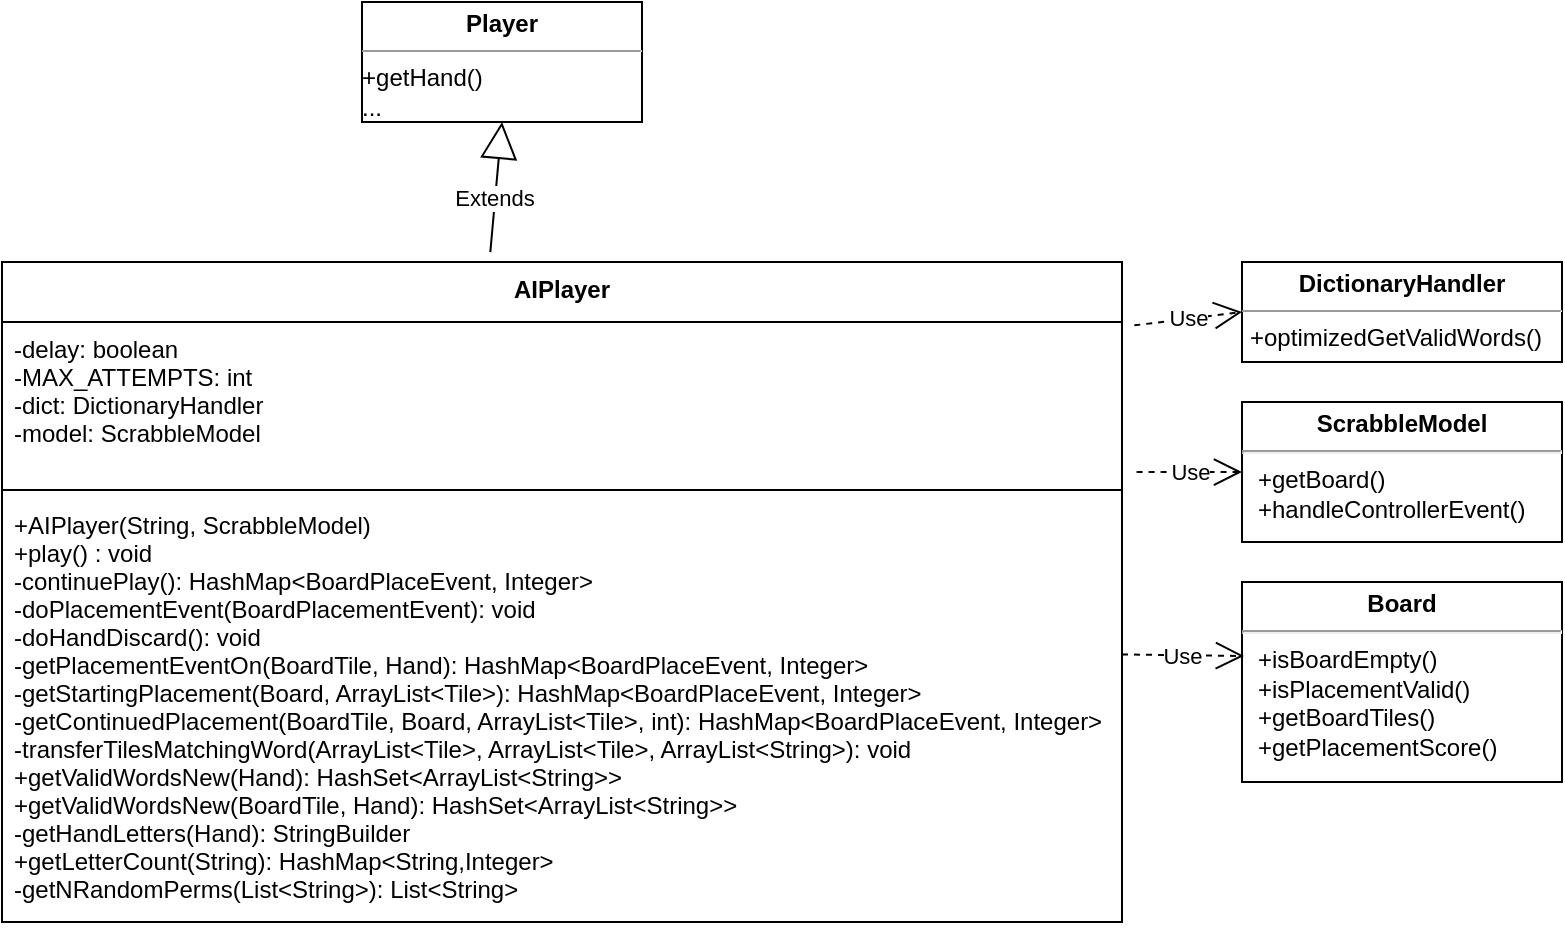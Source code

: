 <mxfile version="15.5.4" type="embed"><diagram id="b9HJDHtrkvyeXEelahXw" name="Page-1"><mxGraphModel dx="1029" dy="1696" grid="1" gridSize="10" guides="1" tooltips="1" connect="1" arrows="1" fold="1" page="1" pageScale="1" pageWidth="850" pageHeight="1100" math="0" shadow="0"><root><mxCell id="0"/><mxCell id="1" parent="0"/><mxCell id="2" value="AIPlayer" style="swimlane;fontStyle=1;align=center;verticalAlign=top;childLayout=stackLayout;horizontal=1;startSize=30;horizontalStack=0;resizeParent=1;resizeParentMax=0;resizeLast=0;collapsible=1;marginBottom=0;" parent="1" vertex="1"><mxGeometry x="70" y="-870" width="560" height="330" as="geometry"/></mxCell><mxCell id="3" value="-delay: boolean&#10;-MAX_ATTEMPTS: int&#10;-dict: DictionaryHandler&#10;-model: ScrabbleModel" style="text;strokeColor=none;fillColor=none;align=left;verticalAlign=top;spacingLeft=4;spacingRight=4;overflow=hidden;rotatable=0;points=[[0,0.5],[1,0.5]];portConstraint=eastwest;" parent="2" vertex="1"><mxGeometry y="30" width="560" height="80" as="geometry"/></mxCell><mxCell id="4" value="" style="line;strokeWidth=1;fillColor=none;align=left;verticalAlign=middle;spacingTop=-1;spacingLeft=3;spacingRight=3;rotatable=0;labelPosition=right;points=[];portConstraint=eastwest;" parent="2" vertex="1"><mxGeometry y="110" width="560" height="8" as="geometry"/></mxCell><mxCell id="5" value="+AIPlayer(String, ScrabbleModel)&#10;+play() : void&#10;-continuePlay(): HashMap&lt;BoardPlaceEvent, Integer&gt;&#10;-doPlacementEvent(BoardPlacementEvent): void&#10;-doHandDiscard(): void&#10;-getPlacementEventOn(BoardTile, Hand): HashMap&lt;BoardPlaceEvent, Integer&gt;&#10;-getStartingPlacement(Board, ArrayList&lt;Tile&gt;): HashMap&lt;BoardPlaceEvent, Integer&gt;&#10;-getContinuedPlacement(BoardTile, Board, ArrayList&lt;Tile&gt;, int): HashMap&lt;BoardPlaceEvent, Integer&gt;&#10;-transferTilesMatchingWord(ArrayList&lt;Tile&gt;, ArrayList&lt;Tile&gt;, ArrayList&lt;String&gt;): void&#10;+getValidWordsNew(Hand): HashSet&lt;ArrayList&lt;String&gt;&gt;&#10;+getValidWordsNew(BoardTile, Hand): HashSet&lt;ArrayList&lt;String&gt;&gt;&#10;-getHandLetters(Hand): StringBuilder&#10;+getLetterCount(String): HashMap&lt;String,Integer&gt;&#10;-getNRandomPerms(List&lt;String&gt;): List&lt;String&gt;" style="text;strokeColor=none;fillColor=none;align=left;verticalAlign=top;spacingLeft=4;spacingRight=4;overflow=hidden;rotatable=0;points=[[0,0.5],[1,0.5]];portConstraint=eastwest;" parent="2" vertex="1"><mxGeometry y="118" width="560" height="212" as="geometry"/></mxCell><mxCell id="18" value="Extends" style="endArrow=block;endSize=16;endFill=0;html=1;rounded=0;entryX=0.5;entryY=1;entryDx=0;entryDy=0;exitX=0.436;exitY=-0.015;exitDx=0;exitDy=0;exitPerimeter=0;" parent="1" source="2" target="33" edge="1"><mxGeometry x="-0.166" y="1" width="160" relative="1" as="geometry"><mxPoint x="670" y="-760" as="sourcePoint"/><mxPoint x="770" y="-750" as="targetPoint"/><mxPoint as="offset"/></mxGeometry></mxCell><mxCell id="21" value="Use" style="endArrow=open;endSize=12;dashed=1;html=1;rounded=0;exitX=1.011;exitY=0.096;exitDx=0;exitDy=0;exitPerimeter=0;entryX=0;entryY=0.5;entryDx=0;entryDy=0;" parent="1" source="2" target="34" edge="1"><mxGeometry width="160" relative="1" as="geometry"><mxPoint x="500" y="-580" as="sourcePoint"/><mxPoint x="460" y="-450" as="targetPoint"/></mxGeometry></mxCell><mxCell id="33" value="&lt;p style=&quot;margin: 0px ; margin-top: 4px ; text-align: center&quot;&gt;&lt;b&gt;Player&lt;/b&gt;&lt;/p&gt;&lt;hr size=&quot;1&quot;&gt;+&lt;span&gt;getHand()&lt;br&gt;...&lt;br&gt;&lt;/span&gt;" style="verticalAlign=top;align=left;overflow=fill;fontSize=12;fontFamily=Helvetica;html=1;" parent="1" vertex="1"><mxGeometry x="250" y="-1000" width="140" height="60" as="geometry"/></mxCell><mxCell id="34" value="&lt;p style=&quot;margin: 0px ; margin-top: 4px ; text-align: center&quot;&gt;&lt;b&gt;DictionaryHandler&lt;/b&gt;&lt;/p&gt;&lt;hr size=&quot;1&quot;&gt;&lt;p style=&quot;margin: 0px ; margin-left: 4px&quot;&gt;+optimizedGetValidWords()&lt;/p&gt;" style="verticalAlign=top;align=left;overflow=fill;fontSize=12;fontFamily=Helvetica;html=1;" parent="1" vertex="1"><mxGeometry x="690" y="-870" width="160" height="50" as="geometry"/></mxCell><mxCell id="40" value="&lt;p style=&quot;margin: 4px 0px 0px ; text-align: center&quot;&gt;&lt;b&gt;ScrabbleModel&lt;/b&gt;&lt;/p&gt;&lt;hr&gt;&lt;p style=&quot;margin: 0px ; margin-left: 8px&quot;&gt;+getBoard()&lt;/p&gt;&lt;p style=&quot;margin: 0px ; margin-left: 8px&quot;&gt;+handleControllerEvent()&lt;/p&gt;" style="verticalAlign=top;align=left;overflow=fill;fontSize=12;fontFamily=Helvetica;html=1;" parent="1" vertex="1"><mxGeometry x="690" y="-800" width="160" height="70" as="geometry"/></mxCell><mxCell id="31" value="Use" style="endArrow=open;endSize=12;dashed=1;html=1;rounded=0;entryX=0;entryY=0.5;entryDx=0;entryDy=0;exitX=1.013;exitY=0.938;exitDx=0;exitDy=0;exitPerimeter=0;" parent="1" source="3" target="40" edge="1"><mxGeometry width="160" relative="1" as="geometry"><mxPoint x="610" y="-742" as="sourcePoint"/><mxPoint x="430" y="-752" as="targetPoint"/></mxGeometry></mxCell><mxCell id="42" value="&lt;p style=&quot;margin: 4px 0px 0px ; text-align: center&quot;&gt;&lt;b&gt;Board&lt;/b&gt;&lt;/p&gt;&lt;hr&gt;&lt;p style=&quot;margin: 0px ; margin-left: 8px&quot;&gt;+isBoardEmpty()&lt;br&gt;+isPlacementValid()&lt;/p&gt;&lt;p style=&quot;margin: 0px ; margin-left: 8px&quot;&gt;+getBoardTiles()&lt;/p&gt;&lt;p style=&quot;margin: 0px ; margin-left: 8px&quot;&gt;+getPlacementScore()&lt;/p&gt;" style="verticalAlign=top;align=left;overflow=fill;fontSize=12;fontFamily=Helvetica;html=1;" parent="1" vertex="1"><mxGeometry x="690" y="-710" width="160" height="100" as="geometry"/></mxCell><mxCell id="43" value="Use" style="endArrow=open;endSize=12;dashed=1;html=1;rounded=0;entryX=0.006;entryY=0.37;entryDx=0;entryDy=0;exitX=1;exitY=0.369;exitDx=0;exitDy=0;exitPerimeter=0;entryPerimeter=0;" parent="1" target="42" edge="1" source="5"><mxGeometry width="160" relative="1" as="geometry"><mxPoint x="610.0" y="-669.96" as="sourcePoint"/><mxPoint x="683.89" y="-670" as="targetPoint"/></mxGeometry></mxCell></root></mxGraphModel></diagram></mxfile>